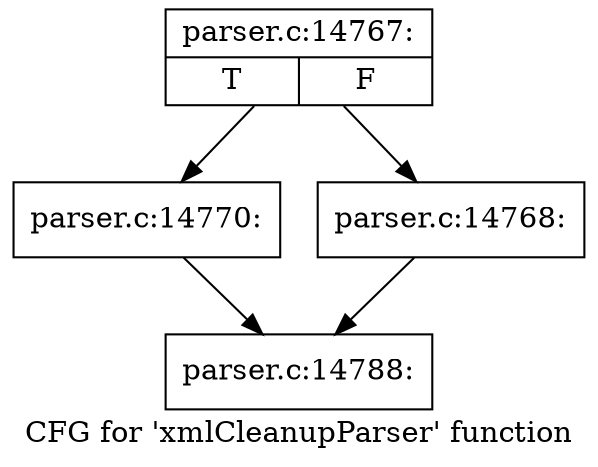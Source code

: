digraph "CFG for 'xmlCleanupParser' function" {
	label="CFG for 'xmlCleanupParser' function";

	Node0x55d73bf54310 [shape=record,label="{parser.c:14767:|{<s0>T|<s1>F}}"];
	Node0x55d73bf54310 -> Node0x55d73bf54490;
	Node0x55d73bf54310 -> Node0x55d73bf54440;
	Node0x55d73bf54440 [shape=record,label="{parser.c:14768:}"];
	Node0x55d73bf54440 -> Node0x55d73bf54570;
	Node0x55d73bf54490 [shape=record,label="{parser.c:14770:}"];
	Node0x55d73bf54490 -> Node0x55d73bf54570;
	Node0x55d73bf54570 [shape=record,label="{parser.c:14788:}"];
}
